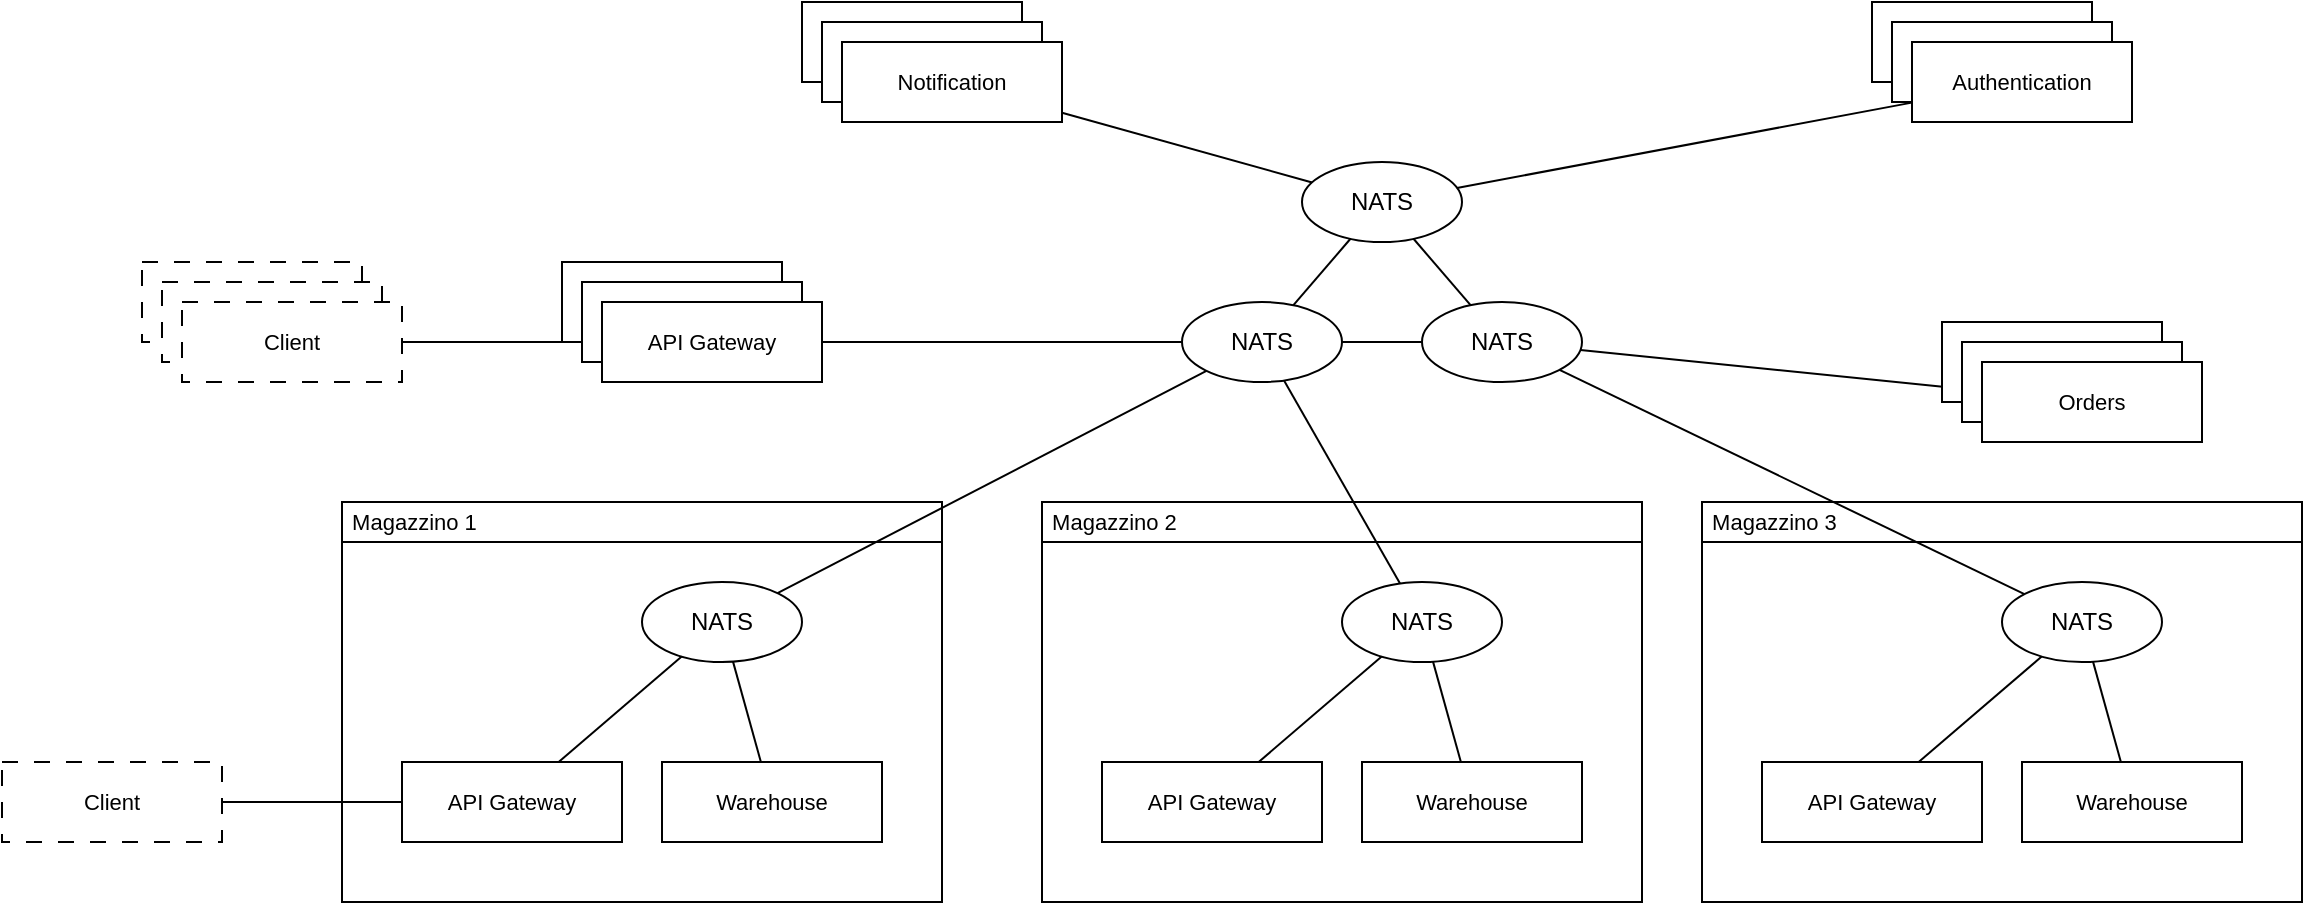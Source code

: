 <mxfile version="26.2.5">
  <diagram name="Pagina-1" id="GbZ07KO3l87yXFm8Z4hl">
    <mxGraphModel dx="1131" dy="736" grid="1" gridSize="10" guides="1" tooltips="1" connect="1" arrows="1" fold="1" page="1" pageScale="1" pageWidth="10000" pageHeight="10000" math="0" shadow="0">
      <root>
        <mxCell id="0" />
        <mxCell id="1" parent="0" />
        <mxCell id="BiPedtlE2i4GuzgPE2tk-40" value="" style="rounded=0;whiteSpace=wrap;html=1;fontFamily=Helvetica;fontSize=11;fontColor=default;labelBackgroundColor=default;" vertex="1" parent="1">
          <mxGeometry x="500" y="740" width="300" height="200" as="geometry" />
        </mxCell>
        <mxCell id="BiPedtlE2i4GuzgPE2tk-41" value="&amp;nbsp;Magazzino 1" style="rounded=0;whiteSpace=wrap;html=1;fontFamily=Helvetica;fontSize=11;fontColor=default;labelBackgroundColor=default;align=left;" vertex="1" parent="1">
          <mxGeometry x="500" y="740" width="300" height="20" as="geometry" />
        </mxCell>
        <mxCell id="BiPedtlE2i4GuzgPE2tk-34" style="edgeStyle=none;shape=connector;rounded=0;orthogonalLoop=1;jettySize=auto;html=1;strokeColor=default;align=center;verticalAlign=middle;fontFamily=Helvetica;fontSize=11;fontColor=default;labelBackgroundColor=default;startFill=0;endArrow=none;" edge="1" parent="1" source="BiPedtlE2i4GuzgPE2tk-33" target="BiPedtlE2i4GuzgPE2tk-24">
          <mxGeometry relative="1" as="geometry" />
        </mxCell>
        <mxCell id="BiPedtlE2i4GuzgPE2tk-5" style="rounded=0;orthogonalLoop=1;jettySize=auto;html=1;endArrow=none;startFill=0;" edge="1" parent="1" source="BiPedtlE2i4GuzgPE2tk-2" target="BiPedtlE2i4GuzgPE2tk-3">
          <mxGeometry relative="1" as="geometry" />
        </mxCell>
        <mxCell id="BiPedtlE2i4GuzgPE2tk-2" value="&lt;div&gt;NATS&lt;/div&gt;" style="ellipse;whiteSpace=wrap;html=1;" vertex="1" parent="1">
          <mxGeometry x="920" y="640" width="80" height="40" as="geometry" />
        </mxCell>
        <mxCell id="BiPedtlE2i4GuzgPE2tk-3" value="&lt;div&gt;NATS&lt;/div&gt;" style="ellipse;whiteSpace=wrap;html=1;" vertex="1" parent="1">
          <mxGeometry x="980" y="570" width="80" height="40" as="geometry" />
        </mxCell>
        <mxCell id="BiPedtlE2i4GuzgPE2tk-6" style="edgeStyle=none;shape=connector;rounded=0;orthogonalLoop=1;jettySize=auto;html=1;strokeColor=default;align=center;verticalAlign=middle;fontFamily=Helvetica;fontSize=11;fontColor=default;labelBackgroundColor=default;startFill=0;endArrow=none;" edge="1" parent="1" source="BiPedtlE2i4GuzgPE2tk-4" target="BiPedtlE2i4GuzgPE2tk-3">
          <mxGeometry relative="1" as="geometry" />
        </mxCell>
        <mxCell id="BiPedtlE2i4GuzgPE2tk-7" style="edgeStyle=none;shape=connector;rounded=0;orthogonalLoop=1;jettySize=auto;html=1;strokeColor=default;align=center;verticalAlign=middle;fontFamily=Helvetica;fontSize=11;fontColor=default;labelBackgroundColor=default;startFill=0;endArrow=none;" edge="1" parent="1" source="BiPedtlE2i4GuzgPE2tk-4" target="BiPedtlE2i4GuzgPE2tk-2">
          <mxGeometry relative="1" as="geometry" />
        </mxCell>
        <mxCell id="BiPedtlE2i4GuzgPE2tk-4" value="&lt;div&gt;NATS&lt;/div&gt;" style="ellipse;whiteSpace=wrap;html=1;" vertex="1" parent="1">
          <mxGeometry x="1040" y="640" width="80" height="40" as="geometry" />
        </mxCell>
        <mxCell id="BiPedtlE2i4GuzgPE2tk-8" value="Authentication" style="rounded=0;whiteSpace=wrap;html=1;fontFamily=Helvetica;fontSize=11;fontColor=default;labelBackgroundColor=default;" vertex="1" parent="1">
          <mxGeometry x="1265" y="490" width="110" height="40" as="geometry" />
        </mxCell>
        <mxCell id="BiPedtlE2i4GuzgPE2tk-11" style="edgeStyle=none;shape=connector;rounded=0;orthogonalLoop=1;jettySize=auto;html=1;strokeColor=default;align=center;verticalAlign=middle;fontFamily=Helvetica;fontSize=11;fontColor=default;labelBackgroundColor=default;startFill=0;endArrow=none;" edge="1" parent="1" source="BiPedtlE2i4GuzgPE2tk-10" target="BiPedtlE2i4GuzgPE2tk-3">
          <mxGeometry relative="1" as="geometry" />
        </mxCell>
        <mxCell id="BiPedtlE2i4GuzgPE2tk-9" value="Authentication" style="rounded=0;whiteSpace=wrap;html=1;fontFamily=Helvetica;fontSize=11;fontColor=default;labelBackgroundColor=default;" vertex="1" parent="1">
          <mxGeometry x="1275" y="500" width="110" height="40" as="geometry" />
        </mxCell>
        <mxCell id="BiPedtlE2i4GuzgPE2tk-10" value="Authentication" style="rounded=0;whiteSpace=wrap;html=1;fontFamily=Helvetica;fontSize=11;fontColor=default;labelBackgroundColor=default;" vertex="1" parent="1">
          <mxGeometry x="1285" y="510" width="110" height="40" as="geometry" />
        </mxCell>
        <mxCell id="BiPedtlE2i4GuzgPE2tk-16" style="edgeStyle=none;shape=connector;rounded=0;orthogonalLoop=1;jettySize=auto;html=1;strokeColor=default;align=center;verticalAlign=middle;fontFamily=Helvetica;fontSize=11;fontColor=default;labelBackgroundColor=default;startFill=0;endArrow=none;" edge="1" parent="1" source="BiPedtlE2i4GuzgPE2tk-15" target="BiPedtlE2i4GuzgPE2tk-4">
          <mxGeometry relative="1" as="geometry" />
        </mxCell>
        <mxCell id="BiPedtlE2i4GuzgPE2tk-13" value="Orders" style="rounded=0;whiteSpace=wrap;html=1;fontFamily=Helvetica;fontSize=11;fontColor=default;labelBackgroundColor=default;" vertex="1" parent="1">
          <mxGeometry x="1300" y="650" width="110" height="40" as="geometry" />
        </mxCell>
        <mxCell id="BiPedtlE2i4GuzgPE2tk-14" value="Orders" style="rounded=0;whiteSpace=wrap;html=1;fontFamily=Helvetica;fontSize=11;fontColor=default;labelBackgroundColor=default;" vertex="1" parent="1">
          <mxGeometry x="1310" y="660" width="110" height="40" as="geometry" />
        </mxCell>
        <mxCell id="BiPedtlE2i4GuzgPE2tk-15" value="Orders" style="rounded=0;whiteSpace=wrap;html=1;fontFamily=Helvetica;fontSize=11;fontColor=default;labelBackgroundColor=default;" vertex="1" parent="1">
          <mxGeometry x="1320" y="670" width="110" height="40" as="geometry" />
        </mxCell>
        <mxCell id="BiPedtlE2i4GuzgPE2tk-17" value="Authentication" style="rounded=0;whiteSpace=wrap;html=1;fontFamily=Helvetica;fontSize=11;fontColor=default;labelBackgroundColor=default;" vertex="1" parent="1">
          <mxGeometry x="730" y="490" width="110" height="40" as="geometry" />
        </mxCell>
        <mxCell id="BiPedtlE2i4GuzgPE2tk-18" value="Authentication" style="rounded=0;whiteSpace=wrap;html=1;fontFamily=Helvetica;fontSize=11;fontColor=default;labelBackgroundColor=default;" vertex="1" parent="1">
          <mxGeometry x="740" y="500" width="110" height="40" as="geometry" />
        </mxCell>
        <mxCell id="BiPedtlE2i4GuzgPE2tk-20" style="edgeStyle=none;shape=connector;rounded=0;orthogonalLoop=1;jettySize=auto;html=1;strokeColor=default;align=center;verticalAlign=middle;fontFamily=Helvetica;fontSize=11;fontColor=default;labelBackgroundColor=default;startFill=0;endArrow=none;" edge="1" parent="1" source="BiPedtlE2i4GuzgPE2tk-19" target="BiPedtlE2i4GuzgPE2tk-3">
          <mxGeometry relative="1" as="geometry" />
        </mxCell>
        <mxCell id="BiPedtlE2i4GuzgPE2tk-19" value="Notification" style="rounded=0;whiteSpace=wrap;html=1;fontFamily=Helvetica;fontSize=11;fontColor=default;labelBackgroundColor=default;" vertex="1" parent="1">
          <mxGeometry x="750" y="510" width="110" height="40" as="geometry" />
        </mxCell>
        <mxCell id="BiPedtlE2i4GuzgPE2tk-22" value="Authentication" style="rounded=0;whiteSpace=wrap;html=1;fontFamily=Helvetica;fontSize=11;fontColor=default;labelBackgroundColor=default;" vertex="1" parent="1">
          <mxGeometry x="610" y="620" width="110" height="40" as="geometry" />
        </mxCell>
        <mxCell id="BiPedtlE2i4GuzgPE2tk-23" value="Authentication" style="rounded=0;whiteSpace=wrap;html=1;fontFamily=Helvetica;fontSize=11;fontColor=default;labelBackgroundColor=default;" vertex="1" parent="1">
          <mxGeometry x="620" y="630" width="110" height="40" as="geometry" />
        </mxCell>
        <mxCell id="BiPedtlE2i4GuzgPE2tk-25" style="edgeStyle=none;shape=connector;rounded=0;orthogonalLoop=1;jettySize=auto;html=1;strokeColor=default;align=center;verticalAlign=middle;fontFamily=Helvetica;fontSize=11;fontColor=default;labelBackgroundColor=default;startFill=0;endArrow=none;" edge="1" parent="1" source="BiPedtlE2i4GuzgPE2tk-24" target="BiPedtlE2i4GuzgPE2tk-2">
          <mxGeometry relative="1" as="geometry" />
        </mxCell>
        <mxCell id="BiPedtlE2i4GuzgPE2tk-24" value="API Gateway" style="rounded=0;whiteSpace=wrap;html=1;fontFamily=Helvetica;fontSize=11;fontColor=default;labelBackgroundColor=default;" vertex="1" parent="1">
          <mxGeometry x="630" y="640" width="110" height="40" as="geometry" />
        </mxCell>
        <mxCell id="BiPedtlE2i4GuzgPE2tk-39" style="edgeStyle=none;shape=connector;rounded=0;orthogonalLoop=1;jettySize=auto;html=1;strokeColor=default;align=center;verticalAlign=middle;fontFamily=Helvetica;fontSize=11;fontColor=default;labelBackgroundColor=default;startFill=0;endArrow=none;" edge="1" parent="1" source="BiPedtlE2i4GuzgPE2tk-27" target="BiPedtlE2i4GuzgPE2tk-2">
          <mxGeometry relative="1" as="geometry" />
        </mxCell>
        <mxCell id="BiPedtlE2i4GuzgPE2tk-27" value="&lt;div&gt;NATS&lt;/div&gt;" style="ellipse;whiteSpace=wrap;html=1;" vertex="1" parent="1">
          <mxGeometry x="650" y="780" width="80" height="40" as="geometry" />
        </mxCell>
        <mxCell id="BiPedtlE2i4GuzgPE2tk-37" style="edgeStyle=none;shape=connector;rounded=0;orthogonalLoop=1;jettySize=auto;html=1;strokeColor=default;align=center;verticalAlign=middle;fontFamily=Helvetica;fontSize=11;fontColor=default;labelBackgroundColor=default;startFill=0;endArrow=none;" edge="1" parent="1" source="BiPedtlE2i4GuzgPE2tk-29" target="BiPedtlE2i4GuzgPE2tk-27">
          <mxGeometry relative="1" as="geometry" />
        </mxCell>
        <mxCell id="BiPedtlE2i4GuzgPE2tk-29" value="API Gateway" style="rounded=0;whiteSpace=wrap;html=1;fontFamily=Helvetica;fontSize=11;fontColor=default;labelBackgroundColor=default;" vertex="1" parent="1">
          <mxGeometry x="530" y="870" width="110" height="40" as="geometry" />
        </mxCell>
        <mxCell id="BiPedtlE2i4GuzgPE2tk-38" style="edgeStyle=none;shape=connector;rounded=0;orthogonalLoop=1;jettySize=auto;html=1;strokeColor=default;align=center;verticalAlign=middle;fontFamily=Helvetica;fontSize=11;fontColor=default;labelBackgroundColor=default;startFill=0;endArrow=none;" edge="1" parent="1" source="BiPedtlE2i4GuzgPE2tk-30" target="BiPedtlE2i4GuzgPE2tk-27">
          <mxGeometry relative="1" as="geometry" />
        </mxCell>
        <mxCell id="BiPedtlE2i4GuzgPE2tk-30" value="Warehouse" style="rounded=0;whiteSpace=wrap;html=1;fontFamily=Helvetica;fontSize=11;fontColor=default;labelBackgroundColor=default;" vertex="1" parent="1">
          <mxGeometry x="660" y="870" width="110" height="40" as="geometry" />
        </mxCell>
        <mxCell id="BiPedtlE2i4GuzgPE2tk-31" value="Authentication" style="rounded=0;whiteSpace=wrap;html=1;fontFamily=Helvetica;fontSize=11;fontColor=default;labelBackgroundColor=default;dashed=1;dashPattern=8 8;" vertex="1" parent="1">
          <mxGeometry x="400" y="620" width="110" height="40" as="geometry" />
        </mxCell>
        <mxCell id="BiPedtlE2i4GuzgPE2tk-32" value="Authentication" style="rounded=0;whiteSpace=wrap;html=1;fontFamily=Helvetica;fontSize=11;fontColor=default;labelBackgroundColor=default;dashed=1;dashPattern=8 8;" vertex="1" parent="1">
          <mxGeometry x="410" y="630" width="110" height="40" as="geometry" />
        </mxCell>
        <mxCell id="BiPedtlE2i4GuzgPE2tk-33" value="Client" style="rounded=0;whiteSpace=wrap;html=1;fontFamily=Helvetica;fontSize=11;fontColor=default;labelBackgroundColor=default;dashed=1;dashPattern=8 8;shadow=0;" vertex="1" parent="1">
          <mxGeometry x="420" y="640" width="110" height="40" as="geometry" />
        </mxCell>
        <mxCell id="BiPedtlE2i4GuzgPE2tk-36" style="edgeStyle=none;shape=connector;rounded=0;orthogonalLoop=1;jettySize=auto;html=1;strokeColor=default;align=center;verticalAlign=middle;fontFamily=Helvetica;fontSize=11;fontColor=default;labelBackgroundColor=default;startFill=0;endArrow=none;" edge="1" parent="1" source="BiPedtlE2i4GuzgPE2tk-35" target="BiPedtlE2i4GuzgPE2tk-29">
          <mxGeometry relative="1" as="geometry" />
        </mxCell>
        <mxCell id="BiPedtlE2i4GuzgPE2tk-35" value="Client" style="rounded=0;whiteSpace=wrap;html=1;fontFamily=Helvetica;fontSize=11;fontColor=default;labelBackgroundColor=default;dashed=1;dashPattern=8 8;" vertex="1" parent="1">
          <mxGeometry x="330" y="870" width="110" height="40" as="geometry" />
        </mxCell>
        <mxCell id="BiPedtlE2i4GuzgPE2tk-42" value="" style="rounded=0;whiteSpace=wrap;html=1;fontFamily=Helvetica;fontSize=11;fontColor=default;labelBackgroundColor=default;" vertex="1" parent="1">
          <mxGeometry x="850" y="740" width="300" height="200" as="geometry" />
        </mxCell>
        <mxCell id="BiPedtlE2i4GuzgPE2tk-43" value="&amp;nbsp;Magazzino 2" style="rounded=0;whiteSpace=wrap;html=1;fontFamily=Helvetica;fontSize=11;fontColor=default;labelBackgroundColor=default;align=left;" vertex="1" parent="1">
          <mxGeometry x="850" y="740" width="300" height="20" as="geometry" />
        </mxCell>
        <mxCell id="BiPedtlE2i4GuzgPE2tk-44" value="&lt;div&gt;NATS&lt;/div&gt;" style="ellipse;whiteSpace=wrap;html=1;" vertex="1" parent="1">
          <mxGeometry x="1000" y="780" width="80" height="40" as="geometry" />
        </mxCell>
        <mxCell id="BiPedtlE2i4GuzgPE2tk-45" style="edgeStyle=none;shape=connector;rounded=0;orthogonalLoop=1;jettySize=auto;html=1;strokeColor=default;align=center;verticalAlign=middle;fontFamily=Helvetica;fontSize=11;fontColor=default;labelBackgroundColor=default;startFill=0;endArrow=none;" edge="1" source="BiPedtlE2i4GuzgPE2tk-46" target="BiPedtlE2i4GuzgPE2tk-44" parent="1">
          <mxGeometry relative="1" as="geometry" />
        </mxCell>
        <mxCell id="BiPedtlE2i4GuzgPE2tk-46" value="API Gateway" style="rounded=0;whiteSpace=wrap;html=1;fontFamily=Helvetica;fontSize=11;fontColor=default;labelBackgroundColor=default;" vertex="1" parent="1">
          <mxGeometry x="880" y="870" width="110" height="40" as="geometry" />
        </mxCell>
        <mxCell id="BiPedtlE2i4GuzgPE2tk-47" style="edgeStyle=none;shape=connector;rounded=0;orthogonalLoop=1;jettySize=auto;html=1;strokeColor=default;align=center;verticalAlign=middle;fontFamily=Helvetica;fontSize=11;fontColor=default;labelBackgroundColor=default;startFill=0;endArrow=none;" edge="1" source="BiPedtlE2i4GuzgPE2tk-48" target="BiPedtlE2i4GuzgPE2tk-44" parent="1">
          <mxGeometry relative="1" as="geometry" />
        </mxCell>
        <mxCell id="BiPedtlE2i4GuzgPE2tk-48" value="Warehouse" style="rounded=0;whiteSpace=wrap;html=1;fontFamily=Helvetica;fontSize=11;fontColor=default;labelBackgroundColor=default;" vertex="1" parent="1">
          <mxGeometry x="1010" y="870" width="110" height="40" as="geometry" />
        </mxCell>
        <mxCell id="BiPedtlE2i4GuzgPE2tk-51" value="" style="rounded=0;whiteSpace=wrap;html=1;fontFamily=Helvetica;fontSize=11;fontColor=default;labelBackgroundColor=default;" vertex="1" parent="1">
          <mxGeometry x="1180" y="740" width="300" height="200" as="geometry" />
        </mxCell>
        <mxCell id="BiPedtlE2i4GuzgPE2tk-52" value="&amp;nbsp;Magazzino 3" style="rounded=0;whiteSpace=wrap;html=1;fontFamily=Helvetica;fontSize=11;fontColor=default;labelBackgroundColor=default;align=left;" vertex="1" parent="1">
          <mxGeometry x="1180" y="740" width="300" height="20" as="geometry" />
        </mxCell>
        <mxCell id="BiPedtlE2i4GuzgPE2tk-53" value="&lt;div&gt;NATS&lt;/div&gt;" style="ellipse;whiteSpace=wrap;html=1;" vertex="1" parent="1">
          <mxGeometry x="1330" y="780" width="80" height="40" as="geometry" />
        </mxCell>
        <mxCell id="BiPedtlE2i4GuzgPE2tk-54" style="edgeStyle=none;shape=connector;rounded=0;orthogonalLoop=1;jettySize=auto;html=1;strokeColor=default;align=center;verticalAlign=middle;fontFamily=Helvetica;fontSize=11;fontColor=default;labelBackgroundColor=default;startFill=0;endArrow=none;" edge="1" source="BiPedtlE2i4GuzgPE2tk-55" target="BiPedtlE2i4GuzgPE2tk-53" parent="1">
          <mxGeometry relative="1" as="geometry" />
        </mxCell>
        <mxCell id="BiPedtlE2i4GuzgPE2tk-55" value="API Gateway" style="rounded=0;whiteSpace=wrap;html=1;fontFamily=Helvetica;fontSize=11;fontColor=default;labelBackgroundColor=default;" vertex="1" parent="1">
          <mxGeometry x="1210" y="870" width="110" height="40" as="geometry" />
        </mxCell>
        <mxCell id="BiPedtlE2i4GuzgPE2tk-56" style="edgeStyle=none;shape=connector;rounded=0;orthogonalLoop=1;jettySize=auto;html=1;strokeColor=default;align=center;verticalAlign=middle;fontFamily=Helvetica;fontSize=11;fontColor=default;labelBackgroundColor=default;startFill=0;endArrow=none;" edge="1" source="BiPedtlE2i4GuzgPE2tk-57" target="BiPedtlE2i4GuzgPE2tk-53" parent="1">
          <mxGeometry relative="1" as="geometry" />
        </mxCell>
        <mxCell id="BiPedtlE2i4GuzgPE2tk-57" value="Warehouse" style="rounded=0;whiteSpace=wrap;html=1;fontFamily=Helvetica;fontSize=11;fontColor=default;labelBackgroundColor=default;" vertex="1" parent="1">
          <mxGeometry x="1340" y="870" width="110" height="40" as="geometry" />
        </mxCell>
        <mxCell id="BiPedtlE2i4GuzgPE2tk-61" style="edgeStyle=none;shape=connector;rounded=0;orthogonalLoop=1;jettySize=auto;html=1;strokeColor=default;align=center;verticalAlign=middle;fontFamily=Helvetica;fontSize=11;fontColor=default;labelBackgroundColor=default;startFill=0;endArrow=none;" edge="1" parent="1" source="BiPedtlE2i4GuzgPE2tk-4" target="BiPedtlE2i4GuzgPE2tk-53">
          <mxGeometry relative="1" as="geometry" />
        </mxCell>
        <mxCell id="BiPedtlE2i4GuzgPE2tk-60" style="edgeStyle=none;shape=connector;rounded=0;orthogonalLoop=1;jettySize=auto;html=1;strokeColor=default;align=center;verticalAlign=middle;fontFamily=Helvetica;fontSize=11;fontColor=default;labelBackgroundColor=default;startFill=0;endArrow=none;" edge="1" parent="1" source="BiPedtlE2i4GuzgPE2tk-2" target="BiPedtlE2i4GuzgPE2tk-44">
          <mxGeometry relative="1" as="geometry" />
        </mxCell>
      </root>
    </mxGraphModel>
  </diagram>
</mxfile>
